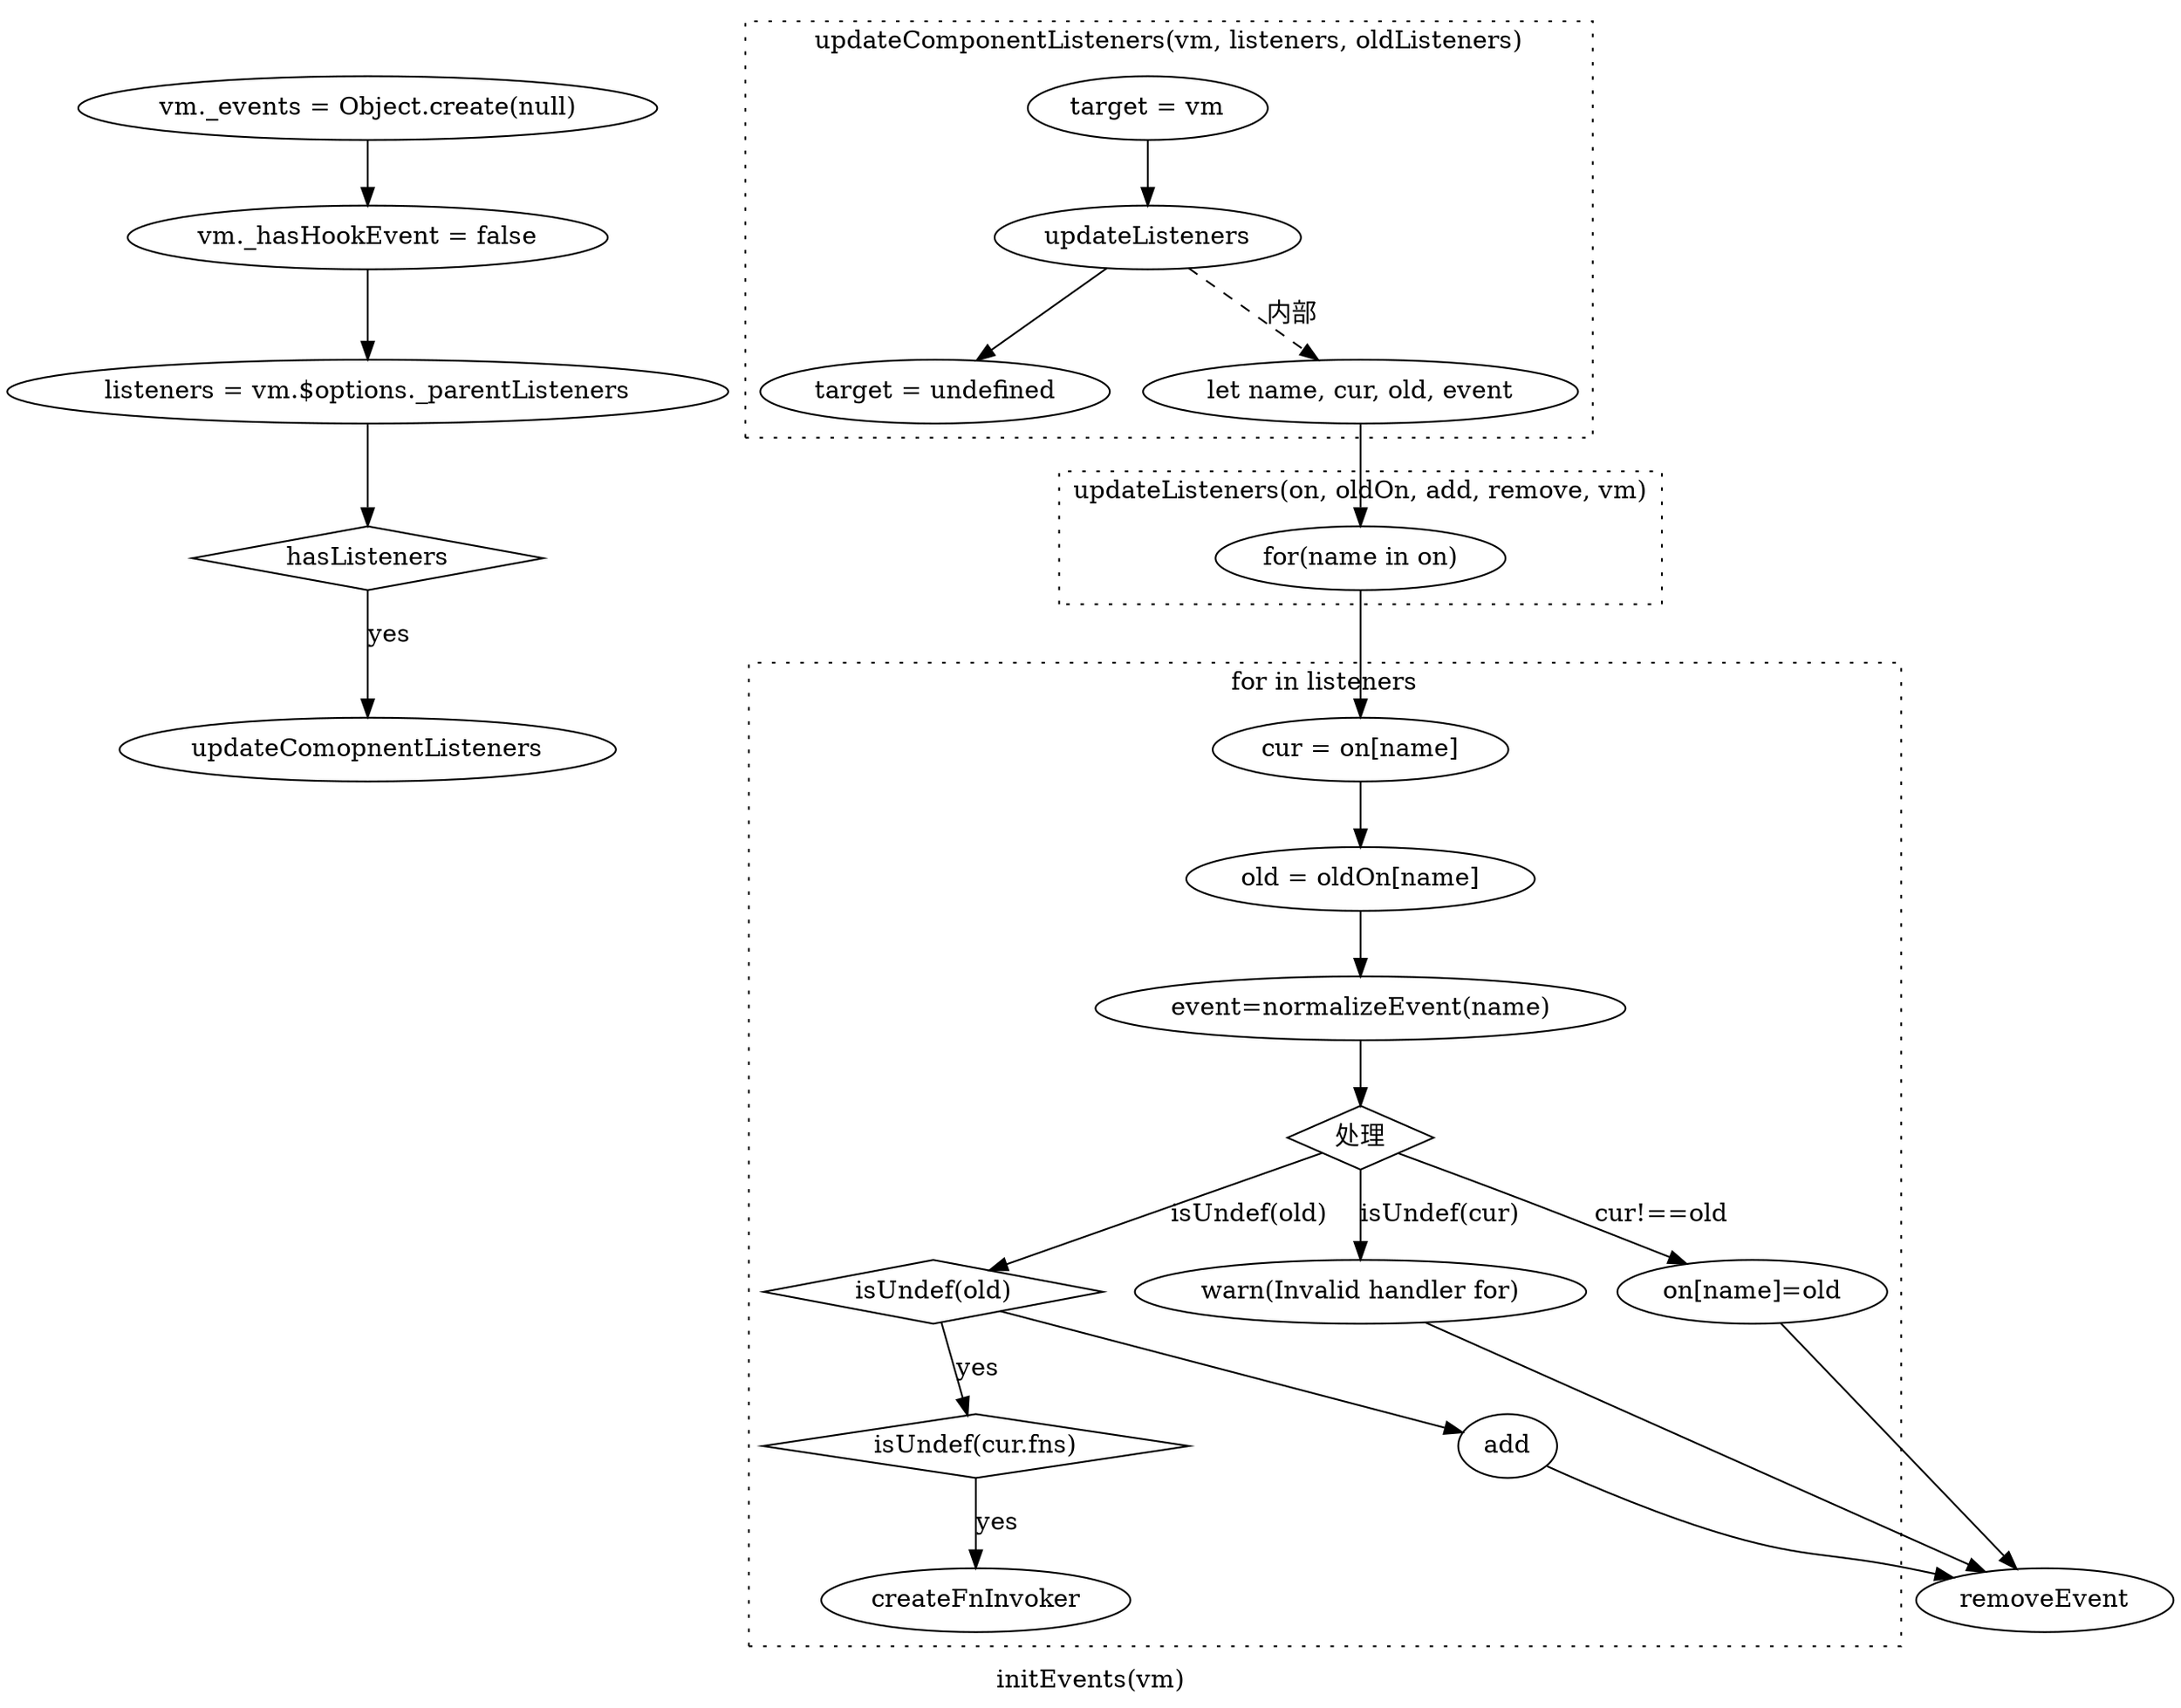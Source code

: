 digraph G {
    // 画图方向
    // rankdir=LR;
    label="initEvents(vm)"

    setEvents [
        label="vm._events = Object.create(null)"
    ]

    setHasHookEvent [
        label="vm._hasHookEvent = false"
    ]

    setEvents -> setHasHookEvent

    getListeners [
        label="listeners = vm.$options._parentListeners"
    ]

    setHasHookEvent -> getListeners

    hasListeners [
        shape=diamond
    ]

    getListeners -> hasListeners
    hasListeners -> updateComopnentListeners [label="yes"]


    subgraph cluster_updateComponentListeners {
        graph[style=dotted]

        label="updateComponentListeners(vm, listeners, oldListeners)"

        setTarget [
            label="target = vm"
        ]

        setTarget -> updateListeners 

        resetTarget [
            label="target = undefined"
        ]

        updateListeners -> resetTarget

        updateListeners -> initVar [label="内部" style=dashed]
    }
    subgraph cluster__updateListeners {
        graph[style=dotted]

        label="updateListeners(on, oldOn, add, remove, vm)"
        initVar [
            label="let name, cur, old, event"
        ]

        forInOn [
            label="for(name in on)"
        ]

        initVar -> forInOn
    }
    subgraph cluster__for {
        label="for in listeners"
        graph[style=dotted]

        getCurrentEvent [
            label="cur = on[name]"
        ]

        forInOn -> getCurrentEvent
        getOldEvent [
            label="old = oldOn[name]"
        ]

        getCurrentEvent -> getOldEvent

        normalizeEvent [
            label="event=normalizeEvent(name)"
        ]

        getOldEvent -> normalizeEvent

        curIsUndef [
            shape=diamond
            label="处理"
        ]

        normalizeEvent -> curIsUndef

        throwError [
            label="warn(Invalid handler for)"
        ]
        curIsUndef -> throwError [label="isUndef(cur)"]
        oldIsUndef [
            shape=diamond
            label="isUndef(old)"
        ]
        curIsUndef -> oldIsUndef [label="isUndef(old)"]
        curFnsIsUndef [
            shape=diamond
            label="isUndef(cur.fns)"
        ]
        oldIsUndef -> curFnsIsUndef [label="yes"]
        curFnsIsUndef -> createFnInvoker [label="yes"]
        oldIsUndef -> add
        setEvent [
            label="on[name]=old"
        ]
        curIsUndef -> setEvent [label="cur!==old"]
    }

    throwError -> removeEvent
    add -> removeEvent
    setEvent -> removeEvent
}